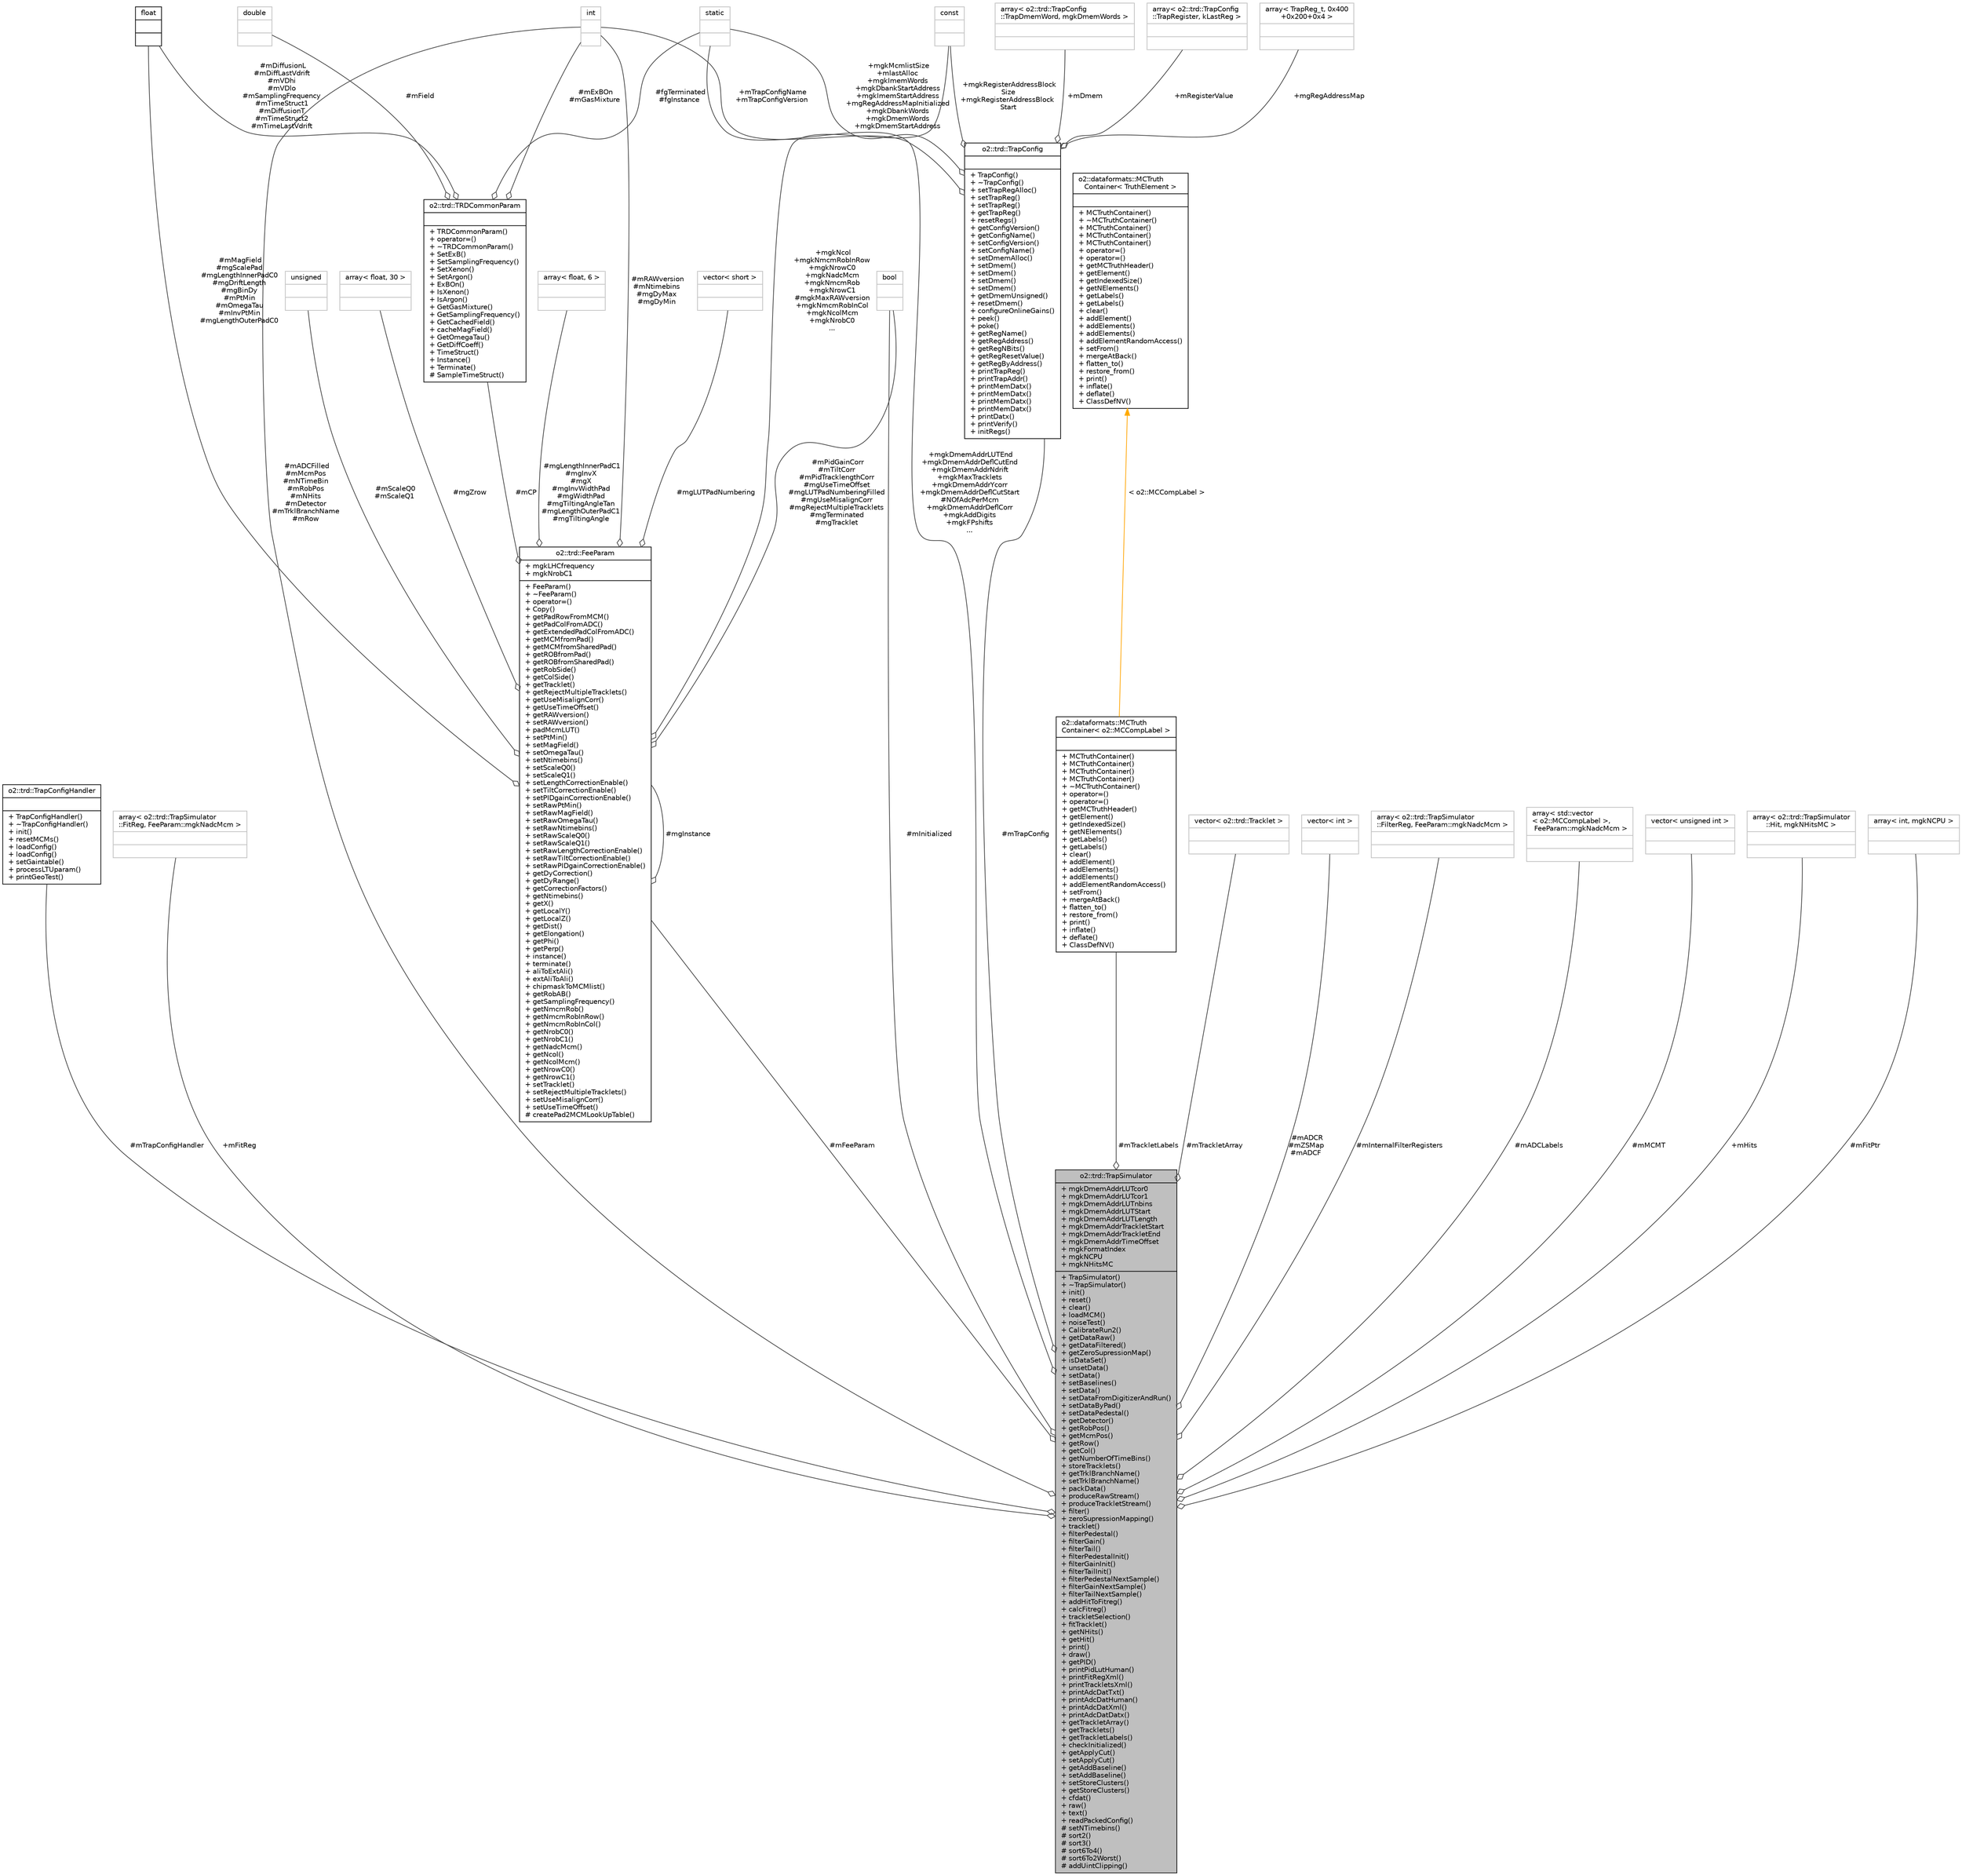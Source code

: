 digraph "o2::trd::TrapSimulator"
{
 // INTERACTIVE_SVG=YES
  bgcolor="transparent";
  edge [fontname="Helvetica",fontsize="10",labelfontname="Helvetica",labelfontsize="10"];
  node [fontname="Helvetica",fontsize="10",shape=record];
  Node1 [label="{o2::trd::TrapSimulator\n|+ mgkDmemAddrLUTcor0\l+ mgkDmemAddrLUTcor1\l+ mgkDmemAddrLUTnbins\l+ mgkDmemAddrLUTStart\l+ mgkDmemAddrLUTLength\l+ mgkDmemAddrTrackletStart\l+ mgkDmemAddrTrackletEnd\l+ mgkDmemAddrTimeOffset\l+ mgkFormatIndex\l+ mgkNCPU\l+ mgkNHitsMC\l|+ TrapSimulator()\l+ ~TrapSimulator()\l+ init()\l+ reset()\l+ clear()\l+ loadMCM()\l+ noiseTest()\l+ CalibrateRun2()\l+ getDataRaw()\l+ getDataFiltered()\l+ getZeroSupressionMap()\l+ isDataSet()\l+ unsetData()\l+ setData()\l+ setBaselines()\l+ setData()\l+ setDataFromDigitizerAndRun()\l+ setDataByPad()\l+ setDataPedestal()\l+ getDetector()\l+ getRobPos()\l+ getMcmPos()\l+ getRow()\l+ getCol()\l+ getNumberOfTimeBins()\l+ storeTracklets()\l+ getTrklBranchName()\l+ setTrklBranchName()\l+ packData()\l+ produceRawStream()\l+ produceTrackletStream()\l+ filter()\l+ zeroSupressionMapping()\l+ tracklet()\l+ filterPedestal()\l+ filterGain()\l+ filterTail()\l+ filterPedestalInit()\l+ filterGainInit()\l+ filterTailInit()\l+ filterPedestalNextSample()\l+ filterGainNextSample()\l+ filterTailNextSample()\l+ addHitToFitreg()\l+ calcFitreg()\l+ trackletSelection()\l+ fitTracklet()\l+ getNHits()\l+ getHit()\l+ print()\l+ draw()\l+ getPID()\l+ printPidLutHuman()\l+ printFitRegXml()\l+ printTrackletsXml()\l+ printAdcDatTxt()\l+ printAdcDatHuman()\l+ printAdcDatXml()\l+ printAdcDatDatx()\l+ getTrackletArray()\l+ getTracklets()\l+ getTrackletLabels()\l+ checkInitialized()\l+ getApplyCut()\l+ setApplyCut()\l+ getAddBaseline()\l+ setAddBaseline()\l+ setStoreClusters()\l+ getStoreClusters()\l+ cfdat()\l+ raw()\l+ text()\l+ readPackedConfig()\l# setNTimebins()\l# sort2()\l# sort3()\l# sort6To4()\l# sort6To2Worst()\l# addUintClipping()\l}",height=0.2,width=0.4,color="black", fillcolor="grey75", style="filled", fontcolor="black"];
  Node2 -> Node1 [color="grey25",fontsize="10",style="solid",label=" #mTrapConfigHandler" ,arrowhead="odiamond",fontname="Helvetica"];
  Node2 [label="{o2::trd::TrapConfigHandler\n||+ TrapConfigHandler()\l+ ~TrapConfigHandler()\l+ init()\l+ resetMCMs()\l+ loadConfig()\l+ loadConfig()\l+ setGaintable()\l+ processLTUparam()\l+ printGeoTest()\l}",height=0.2,width=0.4,color="black",URL="$dc/dba/classo2_1_1trd_1_1TrapConfigHandler.html"];
  Node3 -> Node1 [color="grey25",fontsize="10",style="solid",label=" +mFitReg" ,arrowhead="odiamond",fontname="Helvetica"];
  Node3 [label="{array\< o2::trd::TrapSimulator\l::FitReg, FeeParam::mgkNadcMcm \>\n||}",height=0.2,width=0.4,color="grey75"];
  Node4 -> Node1 [color="grey25",fontsize="10",style="solid",label=" #mTrapConfig" ,arrowhead="odiamond",fontname="Helvetica"];
  Node4 [label="{o2::trd::TrapConfig\n||+ TrapConfig()\l+ ~TrapConfig()\l+ setTrapRegAlloc()\l+ setTrapReg()\l+ setTrapReg()\l+ getTrapReg()\l+ resetRegs()\l+ getConfigVersion()\l+ getConfigName()\l+ setConfigVersion()\l+ setConfigName()\l+ setDmemAlloc()\l+ setDmem()\l+ setDmem()\l+ setDmem()\l+ setDmem()\l+ getDmemUnsigned()\l+ resetDmem()\l+ configureOnlineGains()\l+ peek()\l+ poke()\l+ getRegName()\l+ getRegAddress()\l+ getRegNBits()\l+ getRegResetValue()\l+ getRegByAddress()\l+ printTrapReg()\l+ printTrapAddr()\l+ printMemDatx()\l+ printMemDatx()\l+ printMemDatx()\l+ printMemDatx()\l+ printDatx()\l+ printVerify()\l+ initRegs()\l}",height=0.2,width=0.4,color="black",URL="$d7/dae/classo2_1_1trd_1_1TrapConfig.html"];
  Node5 -> Node4 [color="grey25",fontsize="10",style="solid",label=" +mTrapConfigName\n+mTrapConfigVersion" ,arrowhead="odiamond",fontname="Helvetica"];
  Node5 [label="{int\n||}",height=0.2,width=0.4,color="grey75"];
  Node6 -> Node4 [color="grey25",fontsize="10",style="solid",label=" +mDmem" ,arrowhead="odiamond",fontname="Helvetica"];
  Node6 [label="{array\< o2::trd::TrapConfig\l::TrapDmemWord, mgkDmemWords \>\n||}",height=0.2,width=0.4,color="grey75"];
  Node7 -> Node4 [color="grey25",fontsize="10",style="solid",label=" +mRegisterValue" ,arrowhead="odiamond",fontname="Helvetica"];
  Node7 [label="{array\< o2::trd::TrapConfig\l::TrapRegister, kLastReg \>\n||}",height=0.2,width=0.4,color="grey75"];
  Node8 -> Node4 [color="grey25",fontsize="10",style="solid",label=" +mgkRegisterAddressBlock\lSize\n+mgkRegisterAddressBlock\lStart" ,arrowhead="odiamond",fontname="Helvetica"];
  Node8 [label="{const\n||}",height=0.2,width=0.4,color="grey75"];
  Node9 -> Node4 [color="grey25",fontsize="10",style="solid",label=" +mgkMcmlistSize\n+mlastAlloc\n+mgkImemWords\n+mgkDbankStartAddress\n+mgkImemStartAddress\n+mgRegAddressMapInitialized\n+mgkDbankWords\n+mgkDmemWords\n+mgkDmemStartAddress" ,arrowhead="odiamond",fontname="Helvetica"];
  Node9 [label="{static\n||}",height=0.2,width=0.4,color="grey75"];
  Node10 -> Node4 [color="grey25",fontsize="10",style="solid",label=" +mgRegAddressMap" ,arrowhead="odiamond",fontname="Helvetica"];
  Node10 [label="{array\< TrapReg_t, 0x400\l+0x200+0x4 \>\n||}",height=0.2,width=0.4,color="grey75"];
  Node11 -> Node1 [color="grey25",fontsize="10",style="solid",label=" #mTrackletLabels" ,arrowhead="odiamond",fontname="Helvetica"];
  Node11 [label="{o2::dataformats::MCTruth\lContainer\< o2::MCCompLabel \>\n||+ MCTruthContainer()\l+ MCTruthContainer()\l+ MCTruthContainer()\l+ MCTruthContainer()\l+ ~MCTruthContainer()\l+ operator=()\l+ operator=()\l+ getMCTruthHeader()\l+ getElement()\l+ getIndexedSize()\l+ getNElements()\l+ getLabels()\l+ getLabels()\l+ clear()\l+ addElement()\l+ addElements()\l+ addElements()\l+ addElementRandomAccess()\l+ setFrom()\l+ mergeAtBack()\l+ flatten_to()\l+ restore_from()\l+ print()\l+ inflate()\l+ deflate()\l+ ClassDefNV()\l}",height=0.2,width=0.4,color="black",URL="$dc/daa/classo2_1_1dataformats_1_1MCTruthContainer.html"];
  Node12 -> Node11 [dir="back",color="orange",fontsize="10",style="solid",label=" \< o2::MCCompLabel \>" ,fontname="Helvetica"];
  Node12 [label="{o2::dataformats::MCTruth\lContainer\< TruthElement \>\n||+ MCTruthContainer()\l+ ~MCTruthContainer()\l+ MCTruthContainer()\l+ MCTruthContainer()\l+ MCTruthContainer()\l+ operator=()\l+ operator=()\l+ getMCTruthHeader()\l+ getElement()\l+ getIndexedSize()\l+ getNElements()\l+ getLabels()\l+ getLabels()\l+ clear()\l+ addElement()\l+ addElements()\l+ addElements()\l+ addElementRandomAccess()\l+ setFrom()\l+ mergeAtBack()\l+ flatten_to()\l+ restore_from()\l+ print()\l+ inflate()\l+ deflate()\l+ ClassDefNV()\l}",height=0.2,width=0.4,color="black",URL="$dc/daa/classo2_1_1dataformats_1_1MCTruthContainer.html",tooltip="A container to hold and manage MC truth information/labels. "];
  Node13 -> Node1 [color="grey25",fontsize="10",style="solid",label=" #mTrackletArray" ,arrowhead="odiamond",fontname="Helvetica"];
  Node13 [label="{vector\< o2::trd::Tracklet \>\n||}",height=0.2,width=0.4,color="grey75"];
  Node14 -> Node1 [color="grey25",fontsize="10",style="solid",label=" #mADCR\n#mZSMap\n#mADCF" ,arrowhead="odiamond",fontname="Helvetica"];
  Node14 [label="{vector\< int \>\n||}",height=0.2,width=0.4,color="grey75"];
  Node15 -> Node1 [color="grey25",fontsize="10",style="solid",label=" #mInternalFilterRegisters" ,arrowhead="odiamond",fontname="Helvetica"];
  Node15 [label="{array\< o2::trd::TrapSimulator\l::FilterReg, FeeParam::mgkNadcMcm \>\n||}",height=0.2,width=0.4,color="grey75"];
  Node16 -> Node1 [color="grey25",fontsize="10",style="solid",label=" #mFeeParam" ,arrowhead="odiamond",fontname="Helvetica"];
  Node16 [label="{o2::trd::FeeParam\n|+ mgkLHCfrequency\l+ mgkNrobC1\l|+ FeeParam()\l+ ~FeeParam()\l+ operator=()\l+ Copy()\l+ getPadRowFromMCM()\l+ getPadColFromADC()\l+ getExtendedPadColFromADC()\l+ getMCMfromPad()\l+ getMCMfromSharedPad()\l+ getROBfromPad()\l+ getROBfromSharedPad()\l+ getRobSide()\l+ getColSide()\l+ getTracklet()\l+ getRejectMultipleTracklets()\l+ getUseMisalignCorr()\l+ getUseTimeOffset()\l+ getRAWversion()\l+ setRAWversion()\l+ padMcmLUT()\l+ setPtMin()\l+ setMagField()\l+ setOmegaTau()\l+ setNtimebins()\l+ setScaleQ0()\l+ setScaleQ1()\l+ setLengthCorrectionEnable()\l+ setTiltCorrectionEnable()\l+ setPIDgainCorrectionEnable()\l+ setRawPtMin()\l+ setRawMagField()\l+ setRawOmegaTau()\l+ setRawNtimebins()\l+ setRawScaleQ0()\l+ setRawScaleQ1()\l+ setRawLengthCorrectionEnable()\l+ setRawTiltCorrectionEnable()\l+ setRawPIDgainCorrectionEnable()\l+ getDyCorrection()\l+ getDyRange()\l+ getCorrectionFactors()\l+ getNtimebins()\l+ getX()\l+ getLocalY()\l+ getLocalZ()\l+ getDist()\l+ getElongation()\l+ getPhi()\l+ getPerp()\l+ instance()\l+ terminate()\l+ aliToExtAli()\l+ extAliToAli()\l+ chipmaskToMCMlist()\l+ getRobAB()\l+ getSamplingFrequency()\l+ getNmcmRob()\l+ getNmcmRobInRow()\l+ getNmcmRobInCol()\l+ getNrobC0()\l+ getNrobC1()\l+ getNadcMcm()\l+ getNcol()\l+ getNcolMcm()\l+ getNrowC0()\l+ getNrowC1()\l+ setTracklet()\l+ setRejectMultipleTracklets()\l+ setUseMisalignCorr()\l+ setUseTimeOffset()\l# createPad2MCMLookUpTable()\l}",height=0.2,width=0.4,color="black",URL="$db/d0c/classo2_1_1trd_1_1FeeParam.html"];
  Node17 -> Node16 [color="grey25",fontsize="10",style="solid",label=" #mgLengthInnerPadC1\n#mgInvX\n#mgX\n#mgInvWidthPad\n#mgWidthPad\n#mgTiltingAngleTan\n#mgLengthOuterPadC1\n#mgTiltingAngle" ,arrowhead="odiamond",fontname="Helvetica"];
  Node17 [label="{array\< float, 6 \>\n||}",height=0.2,width=0.4,color="grey75"];
  Node18 -> Node16 [color="grey25",fontsize="10",style="solid",label=" #mMagField\n#mgScalePad\n#mgLengthInnerPadC0\n#mgDriftLength\n#mgBinDy\n#mPtMin\n#mOmegaTau\n#mInvPtMin\n#mgLengthOuterPadC0" ,arrowhead="odiamond",fontname="Helvetica"];
  Node18 [label="{float\n||}",height=0.2,width=0.4,color="black",URL="$d4/dc3/classfloat.html"];
  Node19 -> Node16 [color="grey25",fontsize="10",style="solid",label=" #mCP" ,arrowhead="odiamond",fontname="Helvetica"];
  Node19 [label="{o2::trd::TRDCommonParam\n||+ TRDCommonParam()\l+ operator=()\l+ ~TRDCommonParam()\l+ SetExB()\l+ SetSamplingFrequency()\l+ SetXenon()\l+ SetArgon()\l+ ExBOn()\l+ IsXenon()\l+ IsArgon()\l+ GetGasMixture()\l+ GetSamplingFrequency()\l+ GetCachedField()\l+ cacheMagField()\l+ GetOmegaTau()\l+ GetDiffCoeff()\l+ TimeStruct()\l+ Instance()\l+ Terminate()\l# SampleTimeStruct()\l}",height=0.2,width=0.4,color="black",URL="$d7/d96/classo2_1_1trd_1_1TRDCommonParam.html"];
  Node20 -> Node19 [color="grey25",fontsize="10",style="solid",label=" #mField" ,arrowhead="odiamond",fontname="Helvetica"];
  Node20 [label="{double\n||}",height=0.2,width=0.4,color="grey75"];
  Node18 -> Node19 [color="grey25",fontsize="10",style="solid",label=" #mDiffusionL\n#mDiffLastVdrift\n#mVDhi\n#mVDlo\n#mSamplingFrequency\n#mTimeStruct1\n#mDiffusionT\n#mTimeStruct2\n#mTimeLastVdrift" ,arrowhead="odiamond",fontname="Helvetica"];
  Node5 -> Node19 [color="grey25",fontsize="10",style="solid",label=" #mExBOn\n#mGasMixture" ,arrowhead="odiamond",fontname="Helvetica"];
  Node9 -> Node19 [color="grey25",fontsize="10",style="solid",label=" #fgTerminated\n#fgInstance" ,arrowhead="odiamond",fontname="Helvetica"];
  Node21 -> Node16 [color="grey25",fontsize="10",style="solid",label=" #mgLUTPadNumbering" ,arrowhead="odiamond",fontname="Helvetica"];
  Node21 [label="{vector\< short \>\n||}",height=0.2,width=0.4,color="grey75"];
  Node5 -> Node16 [color="grey25",fontsize="10",style="solid",label=" #mRAWversion\n#mNtimebins\n#mgDyMax\n#mgDyMin" ,arrowhead="odiamond",fontname="Helvetica"];
  Node16 -> Node16 [color="grey25",fontsize="10",style="solid",label=" #mgInstance" ,arrowhead="odiamond",fontname="Helvetica"];
  Node22 -> Node16 [color="grey25",fontsize="10",style="solid",label=" #mPidGainCorr\n#mTiltCorr\n#mPidTracklengthCorr\n#mgUseTimeOffset\n#mgLUTPadNumberingFilled\n#mgUseMisalignCorr\n#mgRejectMultipleTracklets\n#mgTerminated\n#mgTracklet" ,arrowhead="odiamond",fontname="Helvetica"];
  Node22 [label="{bool\n||}",height=0.2,width=0.4,color="grey75"];
  Node23 -> Node16 [color="grey25",fontsize="10",style="solid",label=" #mScaleQ0\n#mScaleQ1" ,arrowhead="odiamond",fontname="Helvetica"];
  Node23 [label="{unsigned\n||}",height=0.2,width=0.4,color="grey75"];
  Node8 -> Node16 [color="grey25",fontsize="10",style="solid",label=" +mgkNcol\n+mgkNmcmRobInRow\n+mgkNrowC0\n+mgkNadcMcm\n+mgkNmcmRob\n+mgkNrowC1\n#mgkMaxRAWversion\n+mgkNmcmRobInCol\n+mgkNcolMcm\n+mgkNrobC0\n..." ,arrowhead="odiamond",fontname="Helvetica"];
  Node24 -> Node16 [color="grey25",fontsize="10",style="solid",label=" #mgZrow" ,arrowhead="odiamond",fontname="Helvetica"];
  Node24 [label="{array\< float, 30 \>\n||}",height=0.2,width=0.4,color="grey75"];
  Node5 -> Node1 [color="grey25",fontsize="10",style="solid",label=" #mADCFilled\n#mMcmPos\n#mNTimeBin\n#mRobPos\n#mNHits\n#mDetector\n#mTrklBranchName\n#mRow" ,arrowhead="odiamond",fontname="Helvetica"];
  Node22 -> Node1 [color="grey25",fontsize="10",style="solid",label=" #mInitialized" ,arrowhead="odiamond",fontname="Helvetica"];
  Node25 -> Node1 [color="grey25",fontsize="10",style="solid",label=" #mADCLabels" ,arrowhead="odiamond",fontname="Helvetica"];
  Node25 [label="{array\< std::vector\l\< o2::MCCompLabel \>,\l FeeParam::mgkNadcMcm \>\n||}",height=0.2,width=0.4,color="grey75"];
  Node26 -> Node1 [color="grey25",fontsize="10",style="solid",label=" #mMCMT" ,arrowhead="odiamond",fontname="Helvetica"];
  Node26 [label="{vector\< unsigned int \>\n||}",height=0.2,width=0.4,color="grey75"];
  Node27 -> Node1 [color="grey25",fontsize="10",style="solid",label=" +mHits" ,arrowhead="odiamond",fontname="Helvetica"];
  Node27 [label="{array\< o2::trd::TrapSimulator\l::Hit, mgkNHitsMC \>\n||}",height=0.2,width=0.4,color="grey75"];
  Node28 -> Node1 [color="grey25",fontsize="10",style="solid",label=" #mFitPtr" ,arrowhead="odiamond",fontname="Helvetica"];
  Node28 [label="{array\< int, mgkNCPU \>\n||}",height=0.2,width=0.4,color="grey75"];
  Node9 -> Node1 [color="grey25",fontsize="10",style="solid",label=" +mgkDmemAddrLUTEnd\n+mgkDmemAddrDeflCutEnd\n+mgkDmemAddrNdrift\n+mgkMaxTracklets\n+mgkDmemAddrYcorr\n+mgkDmemAddrDeflCutStart\n#NOfAdcPerMcm\n+mgkDmemAddrDeflCorr\n+mgkAddDigits\n+mgkFPshifts\n..." ,arrowhead="odiamond",fontname="Helvetica"];
}
